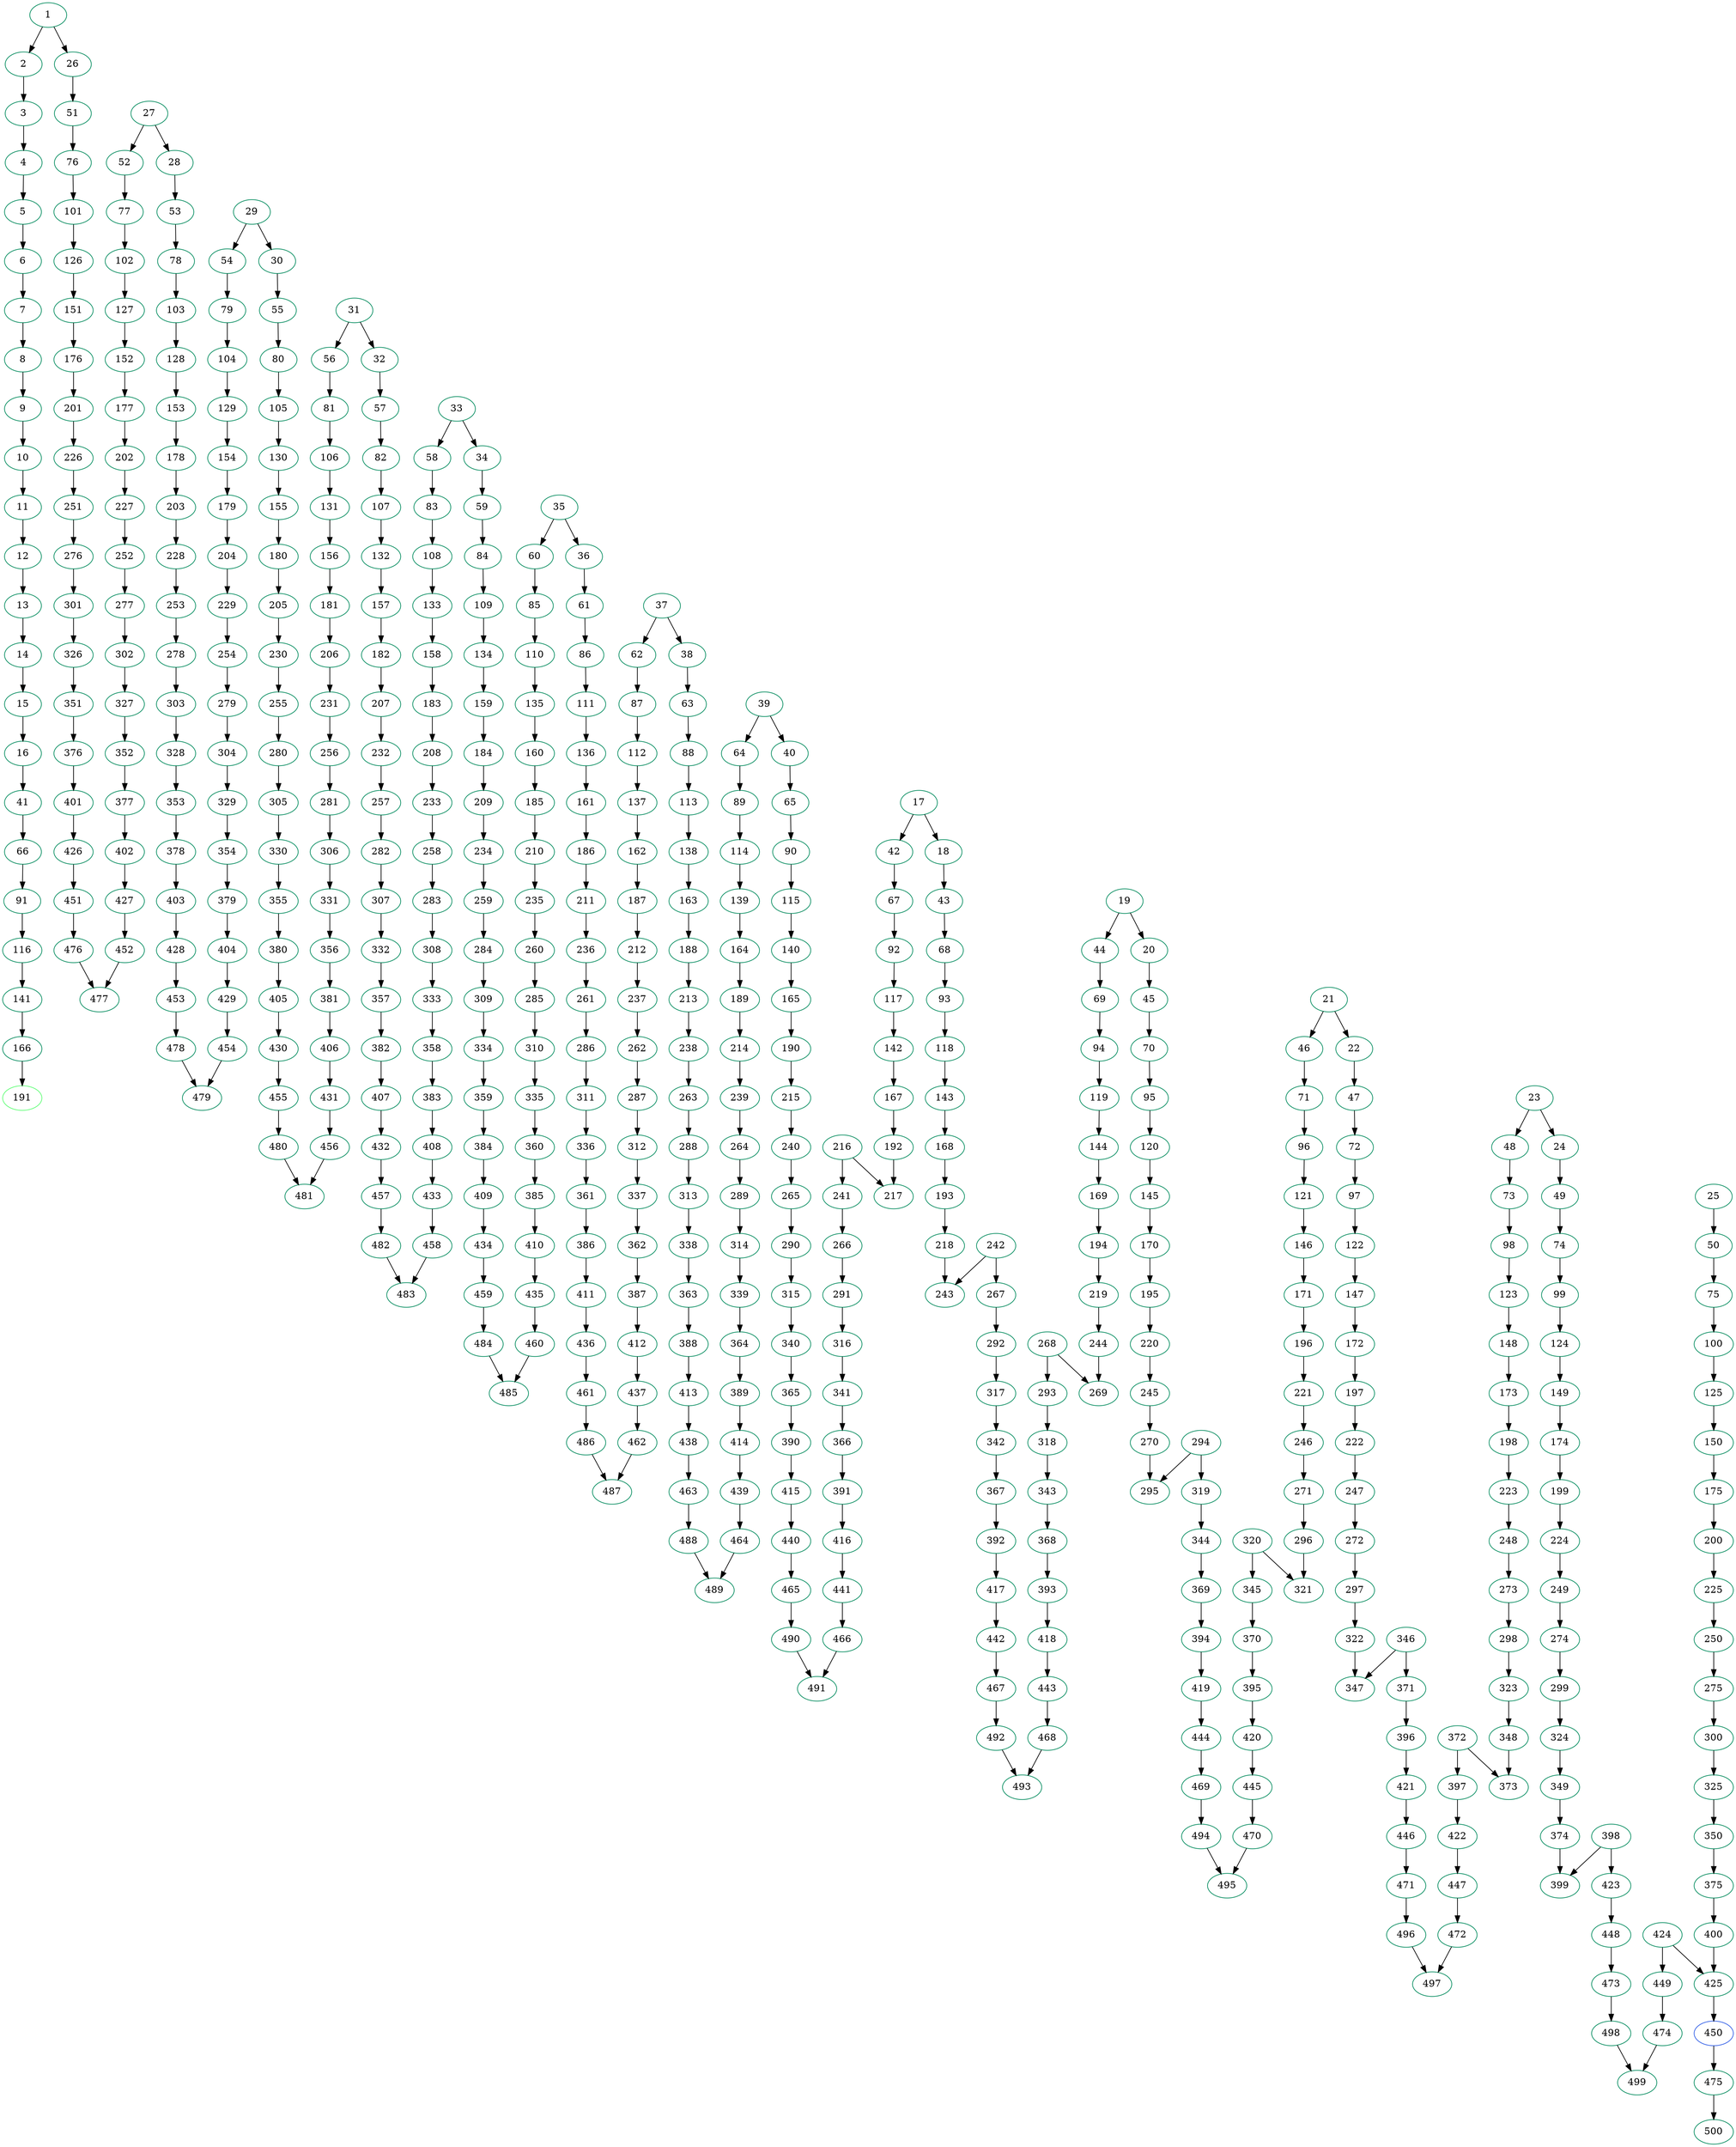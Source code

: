 digraph sample {
191 [color="#5cfd73"];
166 [color="#008a5c"];
141 [color="#008a5c"];
116 [color="#008a5c"];
91 [color="#008a5c"];
66 [color="#008a5c"];
41 [color="#008a5c"];
16 [color="#008a5c"];
15 [color="#008a5c"];
14 [color="#008a5c"];
13 [color="#008a5c"];
12 [color="#008a5c"];
11 [color="#008a5c"];
10 [color="#008a5c"];
9 [color="#008a5c"];
8 [color="#008a5c"];
7 [color="#008a5c"];
6 [color="#008a5c"];
5 [color="#008a5c"];
4 [color="#008a5c"];
3 [color="#008a5c"];
2 [color="#008a5c"];
1 [color="#008a5c"];
26 [color="#008a5c"];
51 [color="#008a5c"];
76 [color="#008a5c"];
101 [color="#008a5c"];
126 [color="#008a5c"];
151 [color="#008a5c"];
176 [color="#008a5c"];
201 [color="#008a5c"];
226 [color="#008a5c"];
251 [color="#008a5c"];
276 [color="#008a5c"];
301 [color="#008a5c"];
326 [color="#008a5c"];
351 [color="#008a5c"];
376 [color="#008a5c"];
401 [color="#008a5c"];
426 [color="#008a5c"];
451 [color="#008a5c"];
476 [color="#008a5c"];
477 [color="#008a5c"];
452 [color="#008a5c"];
427 [color="#008a5c"];
402 [color="#008a5c"];
377 [color="#008a5c"];
352 [color="#008a5c"];
327 [color="#008a5c"];
302 [color="#008a5c"];
277 [color="#008a5c"];
252 [color="#008a5c"];
227 [color="#008a5c"];
202 [color="#008a5c"];
177 [color="#008a5c"];
152 [color="#008a5c"];
127 [color="#008a5c"];
102 [color="#008a5c"];
77 [color="#008a5c"];
52 [color="#008a5c"];
27 [color="#008a5c"];
28 [color="#008a5c"];
53 [color="#008a5c"];
78 [color="#008a5c"];
103 [color="#008a5c"];
128 [color="#008a5c"];
153 [color="#008a5c"];
178 [color="#008a5c"];
203 [color="#008a5c"];
228 [color="#008a5c"];
253 [color="#008a5c"];
278 [color="#008a5c"];
303 [color="#008a5c"];
328 [color="#008a5c"];
353 [color="#008a5c"];
378 [color="#008a5c"];
403 [color="#008a5c"];
428 [color="#008a5c"];
453 [color="#008a5c"];
478 [color="#008a5c"];
479 [color="#008a5c"];
454 [color="#008a5c"];
429 [color="#008a5c"];
404 [color="#008a5c"];
379 [color="#008a5c"];
354 [color="#008a5c"];
329 [color="#008a5c"];
304 [color="#008a5c"];
279 [color="#008a5c"];
254 [color="#008a5c"];
229 [color="#008a5c"];
204 [color="#008a5c"];
179 [color="#008a5c"];
154 [color="#008a5c"];
129 [color="#008a5c"];
104 [color="#008a5c"];
79 [color="#008a5c"];
54 [color="#008a5c"];
29 [color="#008a5c"];
30 [color="#008a5c"];
55 [color="#008a5c"];
80 [color="#008a5c"];
105 [color="#008a5c"];
130 [color="#008a5c"];
155 [color="#008a5c"];
180 [color="#008a5c"];
205 [color="#008a5c"];
230 [color="#008a5c"];
255 [color="#008a5c"];
280 [color="#008a5c"];
305 [color="#008a5c"];
330 [color="#008a5c"];
355 [color="#008a5c"];
380 [color="#008a5c"];
405 [color="#008a5c"];
430 [color="#008a5c"];
455 [color="#008a5c"];
480 [color="#008a5c"];
481 [color="#008a5c"];
456 [color="#008a5c"];
431 [color="#008a5c"];
406 [color="#008a5c"];
381 [color="#008a5c"];
356 [color="#008a5c"];
331 [color="#008a5c"];
306 [color="#008a5c"];
281 [color="#008a5c"];
256 [color="#008a5c"];
231 [color="#008a5c"];
206 [color="#008a5c"];
181 [color="#008a5c"];
156 [color="#008a5c"];
131 [color="#008a5c"];
106 [color="#008a5c"];
81 [color="#008a5c"];
56 [color="#008a5c"];
31 [color="#008a5c"];
32 [color="#008a5c"];
57 [color="#008a5c"];
82 [color="#008a5c"];
107 [color="#008a5c"];
132 [color="#008a5c"];
157 [color="#008a5c"];
182 [color="#008a5c"];
207 [color="#008a5c"];
232 [color="#008a5c"];
257 [color="#008a5c"];
282 [color="#008a5c"];
307 [color="#008a5c"];
332 [color="#008a5c"];
357 [color="#008a5c"];
382 [color="#008a5c"];
407 [color="#008a5c"];
432 [color="#008a5c"];
457 [color="#008a5c"];
482 [color="#008a5c"];
483 [color="#008a5c"];
458 [color="#008a5c"];
433 [color="#008a5c"];
408 [color="#008a5c"];
383 [color="#008a5c"];
358 [color="#008a5c"];
333 [color="#008a5c"];
308 [color="#008a5c"];
283 [color="#008a5c"];
258 [color="#008a5c"];
233 [color="#008a5c"];
208 [color="#008a5c"];
183 [color="#008a5c"];
158 [color="#008a5c"];
133 [color="#008a5c"];
108 [color="#008a5c"];
83 [color="#008a5c"];
58 [color="#008a5c"];
33 [color="#008a5c"];
34 [color="#008a5c"];
59 [color="#008a5c"];
84 [color="#008a5c"];
109 [color="#008a5c"];
134 [color="#008a5c"];
159 [color="#008a5c"];
184 [color="#008a5c"];
209 [color="#008a5c"];
234 [color="#008a5c"];
259 [color="#008a5c"];
284 [color="#008a5c"];
309 [color="#008a5c"];
334 [color="#008a5c"];
359 [color="#008a5c"];
384 [color="#008a5c"];
409 [color="#008a5c"];
434 [color="#008a5c"];
459 [color="#008a5c"];
484 [color="#008a5c"];
485 [color="#008a5c"];
460 [color="#008a5c"];
435 [color="#008a5c"];
410 [color="#008a5c"];
385 [color="#008a5c"];
360 [color="#008a5c"];
335 [color="#008a5c"];
310 [color="#008a5c"];
285 [color="#008a5c"];
260 [color="#008a5c"];
235 [color="#008a5c"];
210 [color="#008a5c"];
185 [color="#008a5c"];
160 [color="#008a5c"];
135 [color="#008a5c"];
110 [color="#008a5c"];
85 [color="#008a5c"];
60 [color="#008a5c"];
35 [color="#008a5c"];
36 [color="#008a5c"];
61 [color="#008a5c"];
86 [color="#008a5c"];
111 [color="#008a5c"];
136 [color="#008a5c"];
161 [color="#008a5c"];
186 [color="#008a5c"];
211 [color="#008a5c"];
236 [color="#008a5c"];
261 [color="#008a5c"];
286 [color="#008a5c"];
311 [color="#008a5c"];
336 [color="#008a5c"];
361 [color="#008a5c"];
386 [color="#008a5c"];
411 [color="#008a5c"];
436 [color="#008a5c"];
461 [color="#008a5c"];
486 [color="#008a5c"];
487 [color="#008a5c"];
462 [color="#008a5c"];
437 [color="#008a5c"];
412 [color="#008a5c"];
387 [color="#008a5c"];
362 [color="#008a5c"];
337 [color="#008a5c"];
312 [color="#008a5c"];
287 [color="#008a5c"];
262 [color="#008a5c"];
237 [color="#008a5c"];
212 [color="#008a5c"];
187 [color="#008a5c"];
162 [color="#008a5c"];
137 [color="#008a5c"];
112 [color="#008a5c"];
87 [color="#008a5c"];
62 [color="#008a5c"];
37 [color="#008a5c"];
38 [color="#008a5c"];
63 [color="#008a5c"];
88 [color="#008a5c"];
113 [color="#008a5c"];
138 [color="#008a5c"];
163 [color="#008a5c"];
188 [color="#008a5c"];
213 [color="#008a5c"];
238 [color="#008a5c"];
263 [color="#008a5c"];
288 [color="#008a5c"];
313 [color="#008a5c"];
338 [color="#008a5c"];
363 [color="#008a5c"];
388 [color="#008a5c"];
413 [color="#008a5c"];
438 [color="#008a5c"];
463 [color="#008a5c"];
488 [color="#008a5c"];
489 [color="#008a5c"];
464 [color="#008a5c"];
439 [color="#008a5c"];
414 [color="#008a5c"];
389 [color="#008a5c"];
364 [color="#008a5c"];
339 [color="#008a5c"];
314 [color="#008a5c"];
289 [color="#008a5c"];
264 [color="#008a5c"];
239 [color="#008a5c"];
214 [color="#008a5c"];
189 [color="#008a5c"];
164 [color="#008a5c"];
139 [color="#008a5c"];
114 [color="#008a5c"];
89 [color="#008a5c"];
64 [color="#008a5c"];
39 [color="#008a5c"];
40 [color="#008a5c"];
65 [color="#008a5c"];
90 [color="#008a5c"];
115 [color="#008a5c"];
140 [color="#008a5c"];
165 [color="#008a5c"];
190 [color="#008a5c"];
215 [color="#008a5c"];
240 [color="#008a5c"];
265 [color="#008a5c"];
290 [color="#008a5c"];
315 [color="#008a5c"];
340 [color="#008a5c"];
365 [color="#008a5c"];
390 [color="#008a5c"];
415 [color="#008a5c"];
440 [color="#008a5c"];
465 [color="#008a5c"];
490 [color="#008a5c"];
491 [color="#008a5c"];
466 [color="#008a5c"];
441 [color="#008a5c"];
416 [color="#008a5c"];
391 [color="#008a5c"];
366 [color="#008a5c"];
341 [color="#008a5c"];
316 [color="#008a5c"];
291 [color="#008a5c"];
266 [color="#008a5c"];
241 [color="#008a5c"];
216 [color="#008a5c"];
217 [color="#008a5c"];
192 [color="#008a5c"];
167 [color="#008a5c"];
142 [color="#008a5c"];
117 [color="#008a5c"];
92 [color="#008a5c"];
67 [color="#008a5c"];
42 [color="#008a5c"];
17 [color="#008a5c"];
18 [color="#008a5c"];
43 [color="#008a5c"];
68 [color="#008a5c"];
93 [color="#008a5c"];
118 [color="#008a5c"];
143 [color="#008a5c"];
168 [color="#008a5c"];
193 [color="#008a5c"];
218 [color="#008a5c"];
243 [color="#008a5c"];
242 [color="#008a5c"];
267 [color="#008a5c"];
292 [color="#008a5c"];
317 [color="#008a5c"];
342 [color="#008a5c"];
367 [color="#008a5c"];
392 [color="#008a5c"];
417 [color="#008a5c"];
442 [color="#008a5c"];
467 [color="#008a5c"];
492 [color="#008a5c"];
493 [color="#008a5c"];
468 [color="#008a5c"];
443 [color="#008a5c"];
418 [color="#008a5c"];
393 [color="#008a5c"];
368 [color="#008a5c"];
343 [color="#008a5c"];
318 [color="#008a5c"];
293 [color="#008a5c"];
268 [color="#008a5c"];
269 [color="#008a5c"];
244 [color="#008a5c"];
219 [color="#008a5c"];
194 [color="#008a5c"];
169 [color="#008a5c"];
144 [color="#008a5c"];
119 [color="#008a5c"];
94 [color="#008a5c"];
69 [color="#008a5c"];
44 [color="#008a5c"];
19 [color="#008a5c"];
20 [color="#008a5c"];
45 [color="#008a5c"];
70 [color="#008a5c"];
95 [color="#008a5c"];
120 [color="#008a5c"];
145 [color="#008a5c"];
170 [color="#008a5c"];
195 [color="#008a5c"];
220 [color="#008a5c"];
245 [color="#008a5c"];
270 [color="#008a5c"];
295 [color="#008a5c"];
294 [color="#008a5c"];
319 [color="#008a5c"];
344 [color="#008a5c"];
369 [color="#008a5c"];
394 [color="#008a5c"];
419 [color="#008a5c"];
444 [color="#008a5c"];
469 [color="#008a5c"];
494 [color="#008a5c"];
495 [color="#008a5c"];
470 [color="#008a5c"];
445 [color="#008a5c"];
420 [color="#008a5c"];
395 [color="#008a5c"];
370 [color="#008a5c"];
345 [color="#008a5c"];
320 [color="#008a5c"];
321 [color="#008a5c"];
296 [color="#008a5c"];
271 [color="#008a5c"];
246 [color="#008a5c"];
221 [color="#008a5c"];
196 [color="#008a5c"];
171 [color="#008a5c"];
146 [color="#008a5c"];
121 [color="#008a5c"];
96 [color="#008a5c"];
71 [color="#008a5c"];
46 [color="#008a5c"];
21 [color="#008a5c"];
22 [color="#008a5c"];
47 [color="#008a5c"];
72 [color="#008a5c"];
97 [color="#008a5c"];
122 [color="#008a5c"];
147 [color="#008a5c"];
172 [color="#008a5c"];
197 [color="#008a5c"];
222 [color="#008a5c"];
247 [color="#008a5c"];
272 [color="#008a5c"];
297 [color="#008a5c"];
322 [color="#008a5c"];
347 [color="#008a5c"];
346 [color="#008a5c"];
371 [color="#008a5c"];
396 [color="#008a5c"];
421 [color="#008a5c"];
446 [color="#008a5c"];
471 [color="#008a5c"];
496 [color="#008a5c"];
497 [color="#008a5c"];
472 [color="#008a5c"];
447 [color="#008a5c"];
422 [color="#008a5c"];
397 [color="#008a5c"];
372 [color="#008a5c"];
373 [color="#008a5c"];
348 [color="#008a5c"];
323 [color="#008a5c"];
298 [color="#008a5c"];
273 [color="#008a5c"];
248 [color="#008a5c"];
223 [color="#008a5c"];
198 [color="#008a5c"];
173 [color="#008a5c"];
148 [color="#008a5c"];
123 [color="#008a5c"];
98 [color="#008a5c"];
73 [color="#008a5c"];
48 [color="#008a5c"];
23 [color="#008a5c"];
24 [color="#008a5c"];
49 [color="#008a5c"];
74 [color="#008a5c"];
99 [color="#008a5c"];
124 [color="#008a5c"];
149 [color="#008a5c"];
174 [color="#008a5c"];
199 [color="#008a5c"];
224 [color="#008a5c"];
249 [color="#008a5c"];
274 [color="#008a5c"];
299 [color="#008a5c"];
324 [color="#008a5c"];
349 [color="#008a5c"];
374 [color="#008a5c"];
399 [color="#008a5c"];
398 [color="#008a5c"];
423 [color="#008a5c"];
448 [color="#008a5c"];
473 [color="#008a5c"];
498 [color="#008a5c"];
499 [color="#008a5c"];
474 [color="#008a5c"];
449 [color="#008a5c"];
424 [color="#008a5c"];
425 [color="#008a5c"];
400 [color="#008a5c"];
375 [color="#008a5c"];
350 [color="#008a5c"];
325 [color="#008a5c"];
300 [color="#008a5c"];
275 [color="#008a5c"];
250 [color="#008a5c"];
225 [color="#008a5c"];
200 [color="#008a5c"];
175 [color="#008a5c"];
150 [color="#008a5c"];
125 [color="#008a5c"];
100 [color="#008a5c"];
75 [color="#008a5c"];
50 [color="#008a5c"];
25 [color="#008a5c"];
475 [color="#008a5c"];
500 [color="#008a5c"];
450 [color="#2e5ce6"];
1 -> 26[color="black"];
1 -> 2[color="black"];
2 -> 3[color="black"];
3 -> 4[color="black"];
4 -> 5[color="black"];
5 -> 6[color="black"];
6 -> 7[color="black"];
7 -> 8[color="black"];
8 -> 9[color="black"];
9 -> 10[color="black"];
10 -> 11[color="black"];
11 -> 12[color="black"];
12 -> 13[color="black"];
13 -> 14[color="black"];
14 -> 15[color="black"];
15 -> 16[color="black"];
16 -> 41[color="black"];
17 -> 42[color="black"];
17 -> 18[color="black"];
18 -> 43[color="black"];
19 -> 44[color="black"];
19 -> 20[color="black"];
20 -> 45[color="black"];
21 -> 46[color="black"];
21 -> 22[color="black"];
22 -> 47[color="black"];
23 -> 48[color="black"];
23 -> 24[color="black"];
24 -> 49[color="black"];
25 -> 50[color="black"];
26 -> 51[color="black"];
27 -> 52[color="black"];
27 -> 28[color="black"];
28 -> 53[color="black"];
29 -> 54[color="black"];
29 -> 30[color="black"];
30 -> 55[color="black"];
31 -> 56[color="black"];
31 -> 32[color="black"];
32 -> 57[color="black"];
33 -> 58[color="black"];
33 -> 34[color="black"];
34 -> 59[color="black"];
35 -> 60[color="black"];
35 -> 36[color="black"];
36 -> 61[color="black"];
37 -> 62[color="black"];
37 -> 38[color="black"];
38 -> 63[color="black"];
39 -> 64[color="black"];
39 -> 40[color="black"];
40 -> 65[color="black"];
41 -> 66[color="black"];
42 -> 67[color="black"];
43 -> 68[color="black"];
44 -> 69[color="black"];
45 -> 70[color="black"];
46 -> 71[color="black"];
47 -> 72[color="black"];
48 -> 73[color="black"];
49 -> 74[color="black"];
50 -> 75[color="black"];
51 -> 76[color="black"];
52 -> 77[color="black"];
53 -> 78[color="black"];
54 -> 79[color="black"];
55 -> 80[color="black"];
56 -> 81[color="black"];
57 -> 82[color="black"];
58 -> 83[color="black"];
59 -> 84[color="black"];
60 -> 85[color="black"];
61 -> 86[color="black"];
62 -> 87[color="black"];
63 -> 88[color="black"];
64 -> 89[color="black"];
65 -> 90[color="black"];
66 -> 91[color="black"];
67 -> 92[color="black"];
68 -> 93[color="black"];
69 -> 94[color="black"];
70 -> 95[color="black"];
71 -> 96[color="black"];
72 -> 97[color="black"];
73 -> 98[color="black"];
74 -> 99[color="black"];
75 -> 100[color="black"];
76 -> 101[color="black"];
77 -> 102[color="black"];
78 -> 103[color="black"];
79 -> 104[color="black"];
80 -> 105[color="black"];
81 -> 106[color="black"];
82 -> 107[color="black"];
83 -> 108[color="black"];
84 -> 109[color="black"];
85 -> 110[color="black"];
86 -> 111[color="black"];
87 -> 112[color="black"];
88 -> 113[color="black"];
89 -> 114[color="black"];
90 -> 115[color="black"];
91 -> 116[color="black"];
92 -> 117[color="black"];
93 -> 118[color="black"];
94 -> 119[color="black"];
95 -> 120[color="black"];
96 -> 121[color="black"];
97 -> 122[color="black"];
98 -> 123[color="black"];
99 -> 124[color="black"];
100 -> 125[color="black"];
101 -> 126[color="black"];
102 -> 127[color="black"];
103 -> 128[color="black"];
104 -> 129[color="black"];
105 -> 130[color="black"];
106 -> 131[color="black"];
107 -> 132[color="black"];
108 -> 133[color="black"];
109 -> 134[color="black"];
110 -> 135[color="black"];
111 -> 136[color="black"];
112 -> 137[color="black"];
113 -> 138[color="black"];
114 -> 139[color="black"];
115 -> 140[color="black"];
116 -> 141[color="black"];
117 -> 142[color="black"];
118 -> 143[color="black"];
119 -> 144[color="black"];
120 -> 145[color="black"];
121 -> 146[color="black"];
122 -> 147[color="black"];
123 -> 148[color="black"];
124 -> 149[color="black"];
125 -> 150[color="black"];
126 -> 151[color="black"];
127 -> 152[color="black"];
128 -> 153[color="black"];
129 -> 154[color="black"];
130 -> 155[color="black"];
131 -> 156[color="black"];
132 -> 157[color="black"];
133 -> 158[color="black"];
134 -> 159[color="black"];
135 -> 160[color="black"];
136 -> 161[color="black"];
137 -> 162[color="black"];
138 -> 163[color="black"];
139 -> 164[color="black"];
140 -> 165[color="black"];
141 -> 166[color="black"];
142 -> 167[color="black"];
143 -> 168[color="black"];
144 -> 169[color="black"];
145 -> 170[color="black"];
146 -> 171[color="black"];
147 -> 172[color="black"];
148 -> 173[color="black"];
149 -> 174[color="black"];
150 -> 175[color="black"];
151 -> 176[color="black"];
152 -> 177[color="black"];
153 -> 178[color="black"];
154 -> 179[color="black"];
155 -> 180[color="black"];
156 -> 181[color="black"];
157 -> 182[color="black"];
158 -> 183[color="black"];
159 -> 184[color="black"];
160 -> 185[color="black"];
161 -> 186[color="black"];
162 -> 187[color="black"];
163 -> 188[color="black"];
164 -> 189[color="black"];
165 -> 190[color="black"];
166 -> 191[color="black"];
167 -> 192[color="black"];
168 -> 193[color="black"];
169 -> 194[color="black"];
170 -> 195[color="black"];
171 -> 196[color="black"];
172 -> 197[color="black"];
173 -> 198[color="black"];
174 -> 199[color="black"];
175 -> 200[color="black"];
176 -> 201[color="black"];
177 -> 202[color="black"];
178 -> 203[color="black"];
179 -> 204[color="black"];
180 -> 205[color="black"];
181 -> 206[color="black"];
182 -> 207[color="black"];
183 -> 208[color="black"];
184 -> 209[color="black"];
185 -> 210[color="black"];
186 -> 211[color="black"];
187 -> 212[color="black"];
188 -> 213[color="black"];
189 -> 214[color="black"];
190 -> 215[color="black"];
192 -> 217[color="black"];
193 -> 218[color="black"];
194 -> 219[color="black"];
195 -> 220[color="black"];
196 -> 221[color="black"];
197 -> 222[color="black"];
198 -> 223[color="black"];
199 -> 224[color="black"];
200 -> 225[color="black"];
201 -> 226[color="black"];
202 -> 227[color="black"];
203 -> 228[color="black"];
204 -> 229[color="black"];
205 -> 230[color="black"];
206 -> 231[color="black"];
207 -> 232[color="black"];
208 -> 233[color="black"];
209 -> 234[color="black"];
210 -> 235[color="black"];
211 -> 236[color="black"];
212 -> 237[color="black"];
213 -> 238[color="black"];
214 -> 239[color="black"];
215 -> 240[color="black"];
216 -> 241[color="black"];
216 -> 217[color="black"];
218 -> 243[color="black"];
219 -> 244[color="black"];
220 -> 245[color="black"];
221 -> 246[color="black"];
222 -> 247[color="black"];
223 -> 248[color="black"];
224 -> 249[color="black"];
225 -> 250[color="black"];
226 -> 251[color="black"];
227 -> 252[color="black"];
228 -> 253[color="black"];
229 -> 254[color="black"];
230 -> 255[color="black"];
231 -> 256[color="black"];
232 -> 257[color="black"];
233 -> 258[color="black"];
234 -> 259[color="black"];
235 -> 260[color="black"];
236 -> 261[color="black"];
237 -> 262[color="black"];
238 -> 263[color="black"];
239 -> 264[color="black"];
240 -> 265[color="black"];
241 -> 266[color="black"];
242 -> 267[color="black"];
242 -> 243[color="black"];
244 -> 269[color="black"];
245 -> 270[color="black"];
246 -> 271[color="black"];
247 -> 272[color="black"];
248 -> 273[color="black"];
249 -> 274[color="black"];
250 -> 275[color="black"];
251 -> 276[color="black"];
252 -> 277[color="black"];
253 -> 278[color="black"];
254 -> 279[color="black"];
255 -> 280[color="black"];
256 -> 281[color="black"];
257 -> 282[color="black"];
258 -> 283[color="black"];
259 -> 284[color="black"];
260 -> 285[color="black"];
261 -> 286[color="black"];
262 -> 287[color="black"];
263 -> 288[color="black"];
264 -> 289[color="black"];
265 -> 290[color="black"];
266 -> 291[color="black"];
267 -> 292[color="black"];
268 -> 293[color="black"];
268 -> 269[color="black"];
270 -> 295[color="black"];
271 -> 296[color="black"];
272 -> 297[color="black"];
273 -> 298[color="black"];
274 -> 299[color="black"];
275 -> 300[color="black"];
276 -> 301[color="black"];
277 -> 302[color="black"];
278 -> 303[color="black"];
279 -> 304[color="black"];
280 -> 305[color="black"];
281 -> 306[color="black"];
282 -> 307[color="black"];
283 -> 308[color="black"];
284 -> 309[color="black"];
285 -> 310[color="black"];
286 -> 311[color="black"];
287 -> 312[color="black"];
288 -> 313[color="black"];
289 -> 314[color="black"];
290 -> 315[color="black"];
291 -> 316[color="black"];
292 -> 317[color="black"];
293 -> 318[color="black"];
294 -> 319[color="black"];
294 -> 295[color="black"];
296 -> 321[color="black"];
297 -> 322[color="black"];
298 -> 323[color="black"];
299 -> 324[color="black"];
300 -> 325[color="black"];
301 -> 326[color="black"];
302 -> 327[color="black"];
303 -> 328[color="black"];
304 -> 329[color="black"];
305 -> 330[color="black"];
306 -> 331[color="black"];
307 -> 332[color="black"];
308 -> 333[color="black"];
309 -> 334[color="black"];
310 -> 335[color="black"];
311 -> 336[color="black"];
312 -> 337[color="black"];
313 -> 338[color="black"];
314 -> 339[color="black"];
315 -> 340[color="black"];
316 -> 341[color="black"];
317 -> 342[color="black"];
318 -> 343[color="black"];
319 -> 344[color="black"];
320 -> 345[color="black"];
320 -> 321[color="black"];
322 -> 347[color="black"];
323 -> 348[color="black"];
324 -> 349[color="black"];
325 -> 350[color="black"];
326 -> 351[color="black"];
327 -> 352[color="black"];
328 -> 353[color="black"];
329 -> 354[color="black"];
330 -> 355[color="black"];
331 -> 356[color="black"];
332 -> 357[color="black"];
333 -> 358[color="black"];
334 -> 359[color="black"];
335 -> 360[color="black"];
336 -> 361[color="black"];
337 -> 362[color="black"];
338 -> 363[color="black"];
339 -> 364[color="black"];
340 -> 365[color="black"];
341 -> 366[color="black"];
342 -> 367[color="black"];
343 -> 368[color="black"];
344 -> 369[color="black"];
345 -> 370[color="black"];
346 -> 371[color="black"];
346 -> 347[color="black"];
348 -> 373[color="black"];
349 -> 374[color="black"];
350 -> 375[color="black"];
351 -> 376[color="black"];
352 -> 377[color="black"];
353 -> 378[color="black"];
354 -> 379[color="black"];
355 -> 380[color="black"];
356 -> 381[color="black"];
357 -> 382[color="black"];
358 -> 383[color="black"];
359 -> 384[color="black"];
360 -> 385[color="black"];
361 -> 386[color="black"];
362 -> 387[color="black"];
363 -> 388[color="black"];
364 -> 389[color="black"];
365 -> 390[color="black"];
366 -> 391[color="black"];
367 -> 392[color="black"];
368 -> 393[color="black"];
369 -> 394[color="black"];
370 -> 395[color="black"];
371 -> 396[color="black"];
372 -> 397[color="black"];
372 -> 373[color="black"];
374 -> 399[color="black"];
375 -> 400[color="black"];
376 -> 401[color="black"];
377 -> 402[color="black"];
378 -> 403[color="black"];
379 -> 404[color="black"];
380 -> 405[color="black"];
381 -> 406[color="black"];
382 -> 407[color="black"];
383 -> 408[color="black"];
384 -> 409[color="black"];
385 -> 410[color="black"];
386 -> 411[color="black"];
387 -> 412[color="black"];
388 -> 413[color="black"];
389 -> 414[color="black"];
390 -> 415[color="black"];
391 -> 416[color="black"];
392 -> 417[color="black"];
393 -> 418[color="black"];
394 -> 419[color="black"];
395 -> 420[color="black"];
396 -> 421[color="black"];
397 -> 422[color="black"];
398 -> 423[color="black"];
398 -> 399[color="black"];
400 -> 425[color="black"];
401 -> 426[color="black"];
402 -> 427[color="black"];
403 -> 428[color="black"];
404 -> 429[color="black"];
405 -> 430[color="black"];
406 -> 431[color="black"];
407 -> 432[color="black"];
408 -> 433[color="black"];
409 -> 434[color="black"];
410 -> 435[color="black"];
411 -> 436[color="black"];
412 -> 437[color="black"];
413 -> 438[color="black"];
414 -> 439[color="black"];
415 -> 440[color="black"];
416 -> 441[color="black"];
417 -> 442[color="black"];
418 -> 443[color="black"];
419 -> 444[color="black"];
420 -> 445[color="black"];
421 -> 446[color="black"];
422 -> 447[color="black"];
423 -> 448[color="black"];
424 -> 449[color="black"];
424 -> 425[color="black"];
425 -> 450[color="black"];
426 -> 451[color="black"];
427 -> 452[color="black"];
428 -> 453[color="black"];
429 -> 454[color="black"];
430 -> 455[color="black"];
431 -> 456[color="black"];
432 -> 457[color="black"];
433 -> 458[color="black"];
434 -> 459[color="black"];
435 -> 460[color="black"];
436 -> 461[color="black"];
437 -> 462[color="black"];
438 -> 463[color="black"];
439 -> 464[color="black"];
440 -> 465[color="black"];
441 -> 466[color="black"];
442 -> 467[color="black"];
443 -> 468[color="black"];
444 -> 469[color="black"];
445 -> 470[color="black"];
446 -> 471[color="black"];
447 -> 472[color="black"];
448 -> 473[color="black"];
449 -> 474[color="black"];
450 -> 475[color="black"];
451 -> 476[color="black"];
452 -> 477[color="black"];
453 -> 478[color="black"];
454 -> 479[color="black"];
455 -> 480[color="black"];
456 -> 481[color="black"];
457 -> 482[color="black"];
458 -> 483[color="black"];
459 -> 484[color="black"];
460 -> 485[color="black"];
461 -> 486[color="black"];
462 -> 487[color="black"];
463 -> 488[color="black"];
464 -> 489[color="black"];
465 -> 490[color="black"];
466 -> 491[color="black"];
467 -> 492[color="black"];
468 -> 493[color="black"];
469 -> 494[color="black"];
470 -> 495[color="black"];
471 -> 496[color="black"];
472 -> 497[color="black"];
473 -> 498[color="black"];
474 -> 499[color="black"];
475 -> 500[color="black"];
476 -> 477[color="black"];
478 -> 479[color="black"];
480 -> 481[color="black"];
482 -> 483[color="black"];
484 -> 485[color="black"];
486 -> 487[color="black"];
488 -> 489[color="black"];
490 -> 491[color="black"];
492 -> 493[color="black"];
494 -> 495[color="black"];
496 -> 497[color="black"];
498 -> 499[color="black"];
}